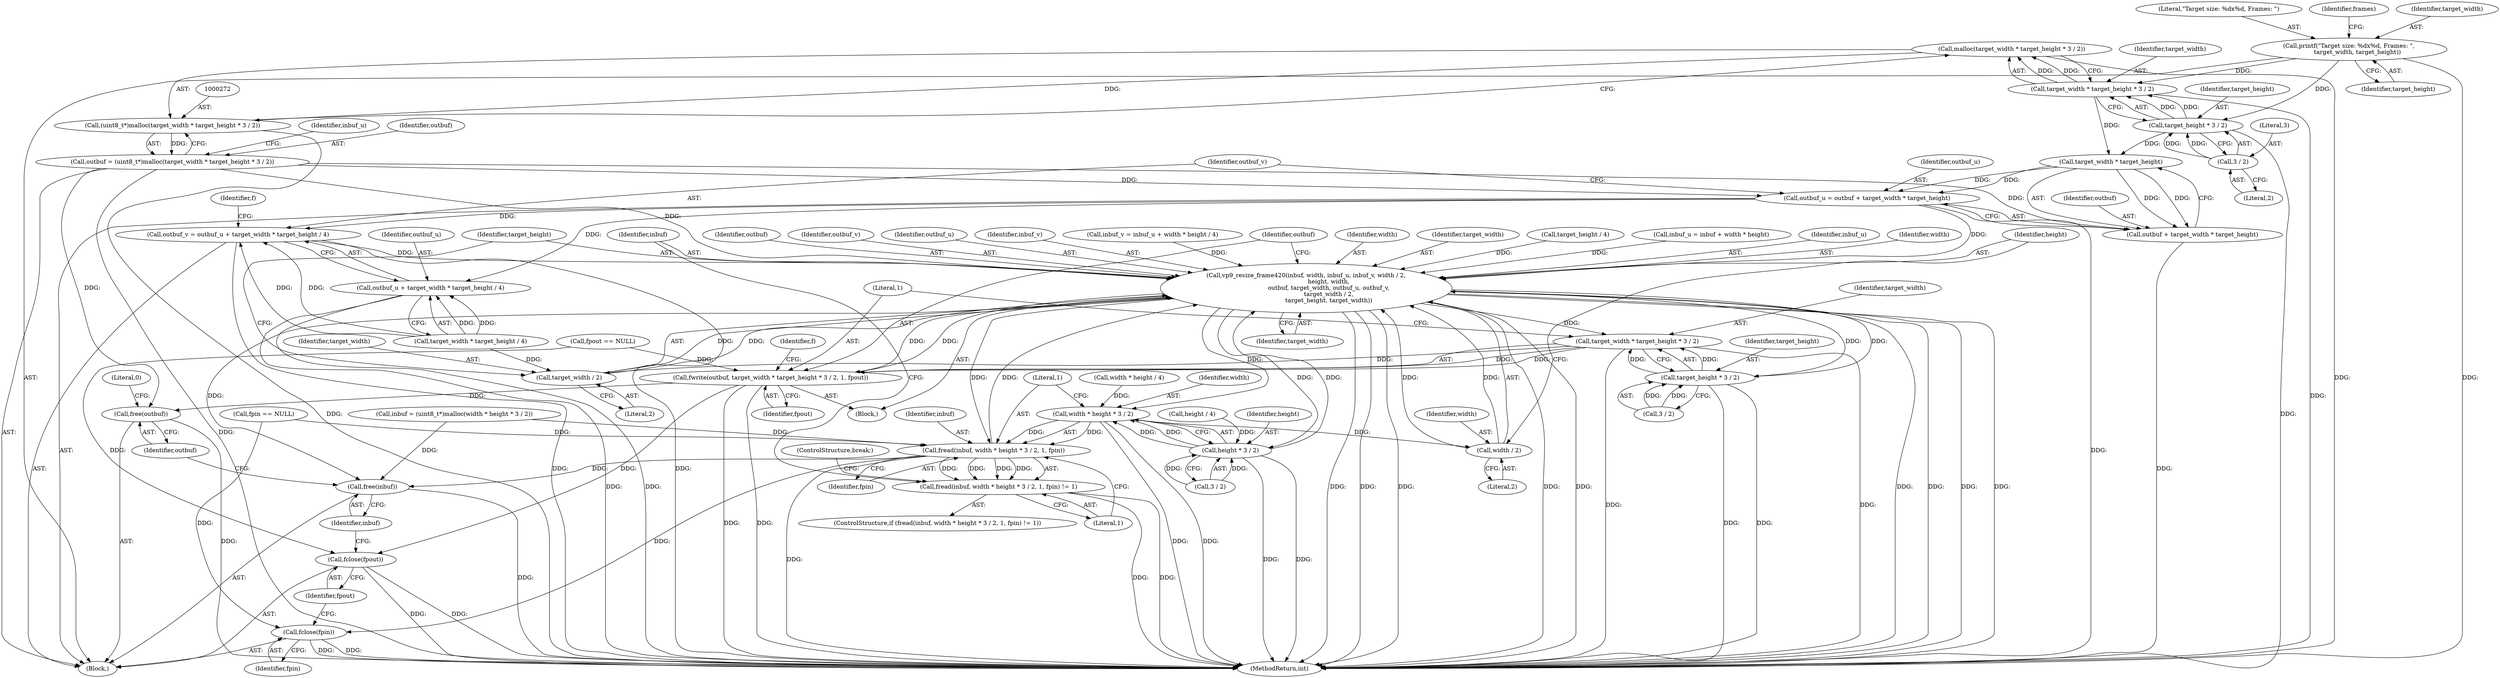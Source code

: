 digraph "0_Android_5a9753fca56f0eeb9f61e342b2fccffc364f9426_4@API" {
"1000273" [label="(Call,malloc(target_width * target_height * 3 / 2))"];
"1000274" [label="(Call,target_width * target_height * 3 / 2)"];
"1000243" [label="(Call,printf(\"Target size: %dx%d, Frames: \",\n         target_width, target_height))"];
"1000276" [label="(Call,target_height * 3 / 2)"];
"1000278" [label="(Call,3 / 2)"];
"1000271" [label="(Call,(uint8_t*)malloc(target_width * target_height * 3 / 2))"];
"1000269" [label="(Call,outbuf = (uint8_t*)malloc(target_width * target_height * 3 / 2))"];
"1000297" [label="(Call,outbuf_u = outbuf + target_width * target_height)"];
"1000304" [label="(Call,outbuf_v = outbuf_u + target_width * target_height / 4)"];
"1000336" [label="(Call,vp9_resize_frame420(inbuf, width, inbuf_u, inbuf_v, width / 2,\n                        height, width,\n                        outbuf, target_width, outbuf_u, outbuf_v,\n                        target_width / 2,\n                        target_height, target_width))"];
"1000323" [label="(Call,fread(inbuf, width * height * 3 / 2, 1, fpin))"];
"1000322" [label="(Call,fread(inbuf, width * height * 3 / 2, 1, fpin) != 1)"];
"1000371" [label="(Call,fclose(fpin))"];
"1000375" [label="(Call,free(inbuf))"];
"1000325" [label="(Call,width * height * 3 / 2)"];
"1000341" [label="(Call,width / 2)"];
"1000327" [label="(Call,height * 3 / 2)"];
"1000355" [label="(Call,fwrite(outbuf, target_width * target_height * 3 / 2, 1, fpout))"];
"1000373" [label="(Call,fclose(fpout))"];
"1000377" [label="(Call,free(outbuf))"];
"1000357" [label="(Call,target_width * target_height * 3 / 2)"];
"1000350" [label="(Call,target_width / 2)"];
"1000359" [label="(Call,target_height * 3 / 2)"];
"1000306" [label="(Call,outbuf_u + target_width * target_height / 4)"];
"1000299" [label="(Call,outbuf + target_width * target_height)"];
"1000321" [label="(ControlStructure,if (fread(inbuf, width * height * 3 / 2, 1, fpin) != 1))"];
"1000343" [label="(Literal,2)"];
"1000246" [label="(Identifier,target_height)"];
"1000377" [label="(Call,free(outbuf))"];
"1000304" [label="(Call,outbuf_v = outbuf_u + target_width * target_height / 4)"];
"1000380" [label="(Literal,0)"];
"1000356" [label="(Identifier,outbuf)"];
"1000374" [label="(Identifier,fpout)"];
"1000277" [label="(Identifier,target_height)"];
"1000351" [label="(Identifier,target_width)"];
"1000326" [label="(Identifier,width)"];
"1000323" [label="(Call,fread(inbuf, width * height * 3 / 2, 1, fpin))"];
"1000103" [label="(Block,)"];
"1000353" [label="(Identifier,target_height)"];
"1000307" [label="(Identifier,outbuf_u)"];
"1000308" [label="(Call,target_width * target_height / 4)"];
"1000320" [label="(Block,)"];
"1000337" [label="(Identifier,inbuf)"];
"1000212" [label="(Call,fpout == NULL)"];
"1000346" [label="(Identifier,outbuf)"];
"1000322" [label="(Call,fread(inbuf, width * height * 3 / 2, 1, fpin) != 1)"];
"1000294" [label="(Call,height / 4)"];
"1000244" [label="(Literal,\"Target size: %dx%d, Frames: \")"];
"1000249" [label="(Identifier,frames)"];
"1000279" [label="(Literal,3)"];
"1000349" [label="(Identifier,outbuf_v)"];
"1000332" [label="(Literal,1)"];
"1000282" [label="(Identifier,inbuf_u)"];
"1000348" [label="(Identifier,outbuf_u)"];
"1000361" [label="(Call,3 / 2)"];
"1000336" [label="(Call,vp9_resize_frame420(inbuf, width, inbuf_u, inbuf_v, width / 2,\n                        height, width,\n                        outbuf, target_width, outbuf_u, outbuf_v,\n                        target_width / 2,\n                        target_height, target_width))"];
"1000257" [label="(Call,inbuf = (uint8_t*)malloc(width * height * 3 / 2))"];
"1000245" [label="(Identifier,target_width)"];
"1000292" [label="(Call,width * height / 4)"];
"1000352" [label="(Literal,2)"];
"1000340" [label="(Identifier,inbuf_v)"];
"1000297" [label="(Call,outbuf_u = outbuf + target_width * target_height)"];
"1000365" [label="(Identifier,fpout)"];
"1000327" [label="(Call,height * 3 / 2)"];
"1000300" [label="(Identifier,outbuf)"];
"1000359" [label="(Call,target_height * 3 / 2)"];
"1000354" [label="(Identifier,target_width)"];
"1000278" [label="(Call,3 / 2)"];
"1000299" [label="(Call,outbuf + target_width * target_height)"];
"1000335" [label="(ControlStructure,break;)"];
"1000329" [label="(Call,3 / 2)"];
"1000305" [label="(Identifier,outbuf_v)"];
"1000324" [label="(Identifier,inbuf)"];
"1000301" [label="(Call,target_width * target_height)"];
"1000276" [label="(Call,target_height * 3 / 2)"];
"1000325" [label="(Call,width * height * 3 / 2)"];
"1000270" [label="(Identifier,outbuf)"];
"1000271" [label="(Call,(uint8_t*)malloc(target_width * target_height * 3 / 2))"];
"1000342" [label="(Identifier,width)"];
"1000375" [label="(Call,free(inbuf))"];
"1000288" [label="(Call,inbuf_v = inbuf_u + width * height / 4)"];
"1000243" [label="(Call,printf(\"Target size: %dx%d, Frames: \",\n         target_width, target_height))"];
"1000341" [label="(Call,width / 2)"];
"1000273" [label="(Call,malloc(target_width * target_height * 3 / 2))"];
"1000338" [label="(Identifier,width)"];
"1000275" [label="(Identifier,target_width)"];
"1000344" [label="(Identifier,height)"];
"1000372" [label="(Identifier,fpin)"];
"1000357" [label="(Call,target_width * target_height * 3 / 2)"];
"1000355" [label="(Call,fwrite(outbuf, target_width * target_height * 3 / 2, 1, fpout))"];
"1000193" [label="(Call,fpin == NULL)"];
"1000360" [label="(Identifier,target_height)"];
"1000280" [label="(Literal,2)"];
"1000306" [label="(Call,outbuf_u + target_width * target_height / 4)"];
"1000347" [label="(Identifier,target_width)"];
"1000373" [label="(Call,fclose(fpout))"];
"1000381" [label="(MethodReturn,int)"];
"1000367" [label="(Identifier,f)"];
"1000371" [label="(Call,fclose(fpin))"];
"1000310" [label="(Call,target_height / 4)"];
"1000334" [label="(Literal,1)"];
"1000376" [label="(Identifier,inbuf)"];
"1000314" [label="(Identifier,f)"];
"1000269" [label="(Call,outbuf = (uint8_t*)malloc(target_width * target_height * 3 / 2))"];
"1000350" [label="(Call,target_width / 2)"];
"1000333" [label="(Identifier,fpin)"];
"1000274" [label="(Call,target_width * target_height * 3 / 2)"];
"1000378" [label="(Identifier,outbuf)"];
"1000358" [label="(Identifier,target_width)"];
"1000298" [label="(Identifier,outbuf_u)"];
"1000281" [label="(Call,inbuf_u = inbuf + width * height)"];
"1000339" [label="(Identifier,inbuf_u)"];
"1000328" [label="(Identifier,height)"];
"1000364" [label="(Literal,1)"];
"1000345" [label="(Identifier,width)"];
"1000273" -> "1000271"  [label="AST: "];
"1000273" -> "1000274"  [label="CFG: "];
"1000274" -> "1000273"  [label="AST: "];
"1000271" -> "1000273"  [label="CFG: "];
"1000273" -> "1000381"  [label="DDG: "];
"1000273" -> "1000271"  [label="DDG: "];
"1000274" -> "1000273"  [label="DDG: "];
"1000274" -> "1000273"  [label="DDG: "];
"1000274" -> "1000276"  [label="CFG: "];
"1000275" -> "1000274"  [label="AST: "];
"1000276" -> "1000274"  [label="AST: "];
"1000274" -> "1000381"  [label="DDG: "];
"1000243" -> "1000274"  [label="DDG: "];
"1000276" -> "1000274"  [label="DDG: "];
"1000276" -> "1000274"  [label="DDG: "];
"1000274" -> "1000301"  [label="DDG: "];
"1000243" -> "1000103"  [label="AST: "];
"1000243" -> "1000246"  [label="CFG: "];
"1000244" -> "1000243"  [label="AST: "];
"1000245" -> "1000243"  [label="AST: "];
"1000246" -> "1000243"  [label="AST: "];
"1000249" -> "1000243"  [label="CFG: "];
"1000243" -> "1000381"  [label="DDG: "];
"1000243" -> "1000276"  [label="DDG: "];
"1000276" -> "1000278"  [label="CFG: "];
"1000277" -> "1000276"  [label="AST: "];
"1000278" -> "1000276"  [label="AST: "];
"1000276" -> "1000381"  [label="DDG: "];
"1000278" -> "1000276"  [label="DDG: "];
"1000278" -> "1000276"  [label="DDG: "];
"1000276" -> "1000301"  [label="DDG: "];
"1000278" -> "1000280"  [label="CFG: "];
"1000279" -> "1000278"  [label="AST: "];
"1000280" -> "1000278"  [label="AST: "];
"1000271" -> "1000269"  [label="AST: "];
"1000272" -> "1000271"  [label="AST: "];
"1000269" -> "1000271"  [label="CFG: "];
"1000271" -> "1000381"  [label="DDG: "];
"1000271" -> "1000269"  [label="DDG: "];
"1000269" -> "1000103"  [label="AST: "];
"1000270" -> "1000269"  [label="AST: "];
"1000282" -> "1000269"  [label="CFG: "];
"1000269" -> "1000381"  [label="DDG: "];
"1000269" -> "1000297"  [label="DDG: "];
"1000269" -> "1000299"  [label="DDG: "];
"1000269" -> "1000336"  [label="DDG: "];
"1000269" -> "1000377"  [label="DDG: "];
"1000297" -> "1000103"  [label="AST: "];
"1000297" -> "1000299"  [label="CFG: "];
"1000298" -> "1000297"  [label="AST: "];
"1000299" -> "1000297"  [label="AST: "];
"1000305" -> "1000297"  [label="CFG: "];
"1000297" -> "1000381"  [label="DDG: "];
"1000301" -> "1000297"  [label="DDG: "];
"1000301" -> "1000297"  [label="DDG: "];
"1000297" -> "1000304"  [label="DDG: "];
"1000297" -> "1000306"  [label="DDG: "];
"1000297" -> "1000336"  [label="DDG: "];
"1000304" -> "1000103"  [label="AST: "];
"1000304" -> "1000306"  [label="CFG: "];
"1000305" -> "1000304"  [label="AST: "];
"1000306" -> "1000304"  [label="AST: "];
"1000314" -> "1000304"  [label="CFG: "];
"1000304" -> "1000381"  [label="DDG: "];
"1000304" -> "1000381"  [label="DDG: "];
"1000308" -> "1000304"  [label="DDG: "];
"1000308" -> "1000304"  [label="DDG: "];
"1000304" -> "1000336"  [label="DDG: "];
"1000336" -> "1000320"  [label="AST: "];
"1000336" -> "1000354"  [label="CFG: "];
"1000337" -> "1000336"  [label="AST: "];
"1000338" -> "1000336"  [label="AST: "];
"1000339" -> "1000336"  [label="AST: "];
"1000340" -> "1000336"  [label="AST: "];
"1000341" -> "1000336"  [label="AST: "];
"1000344" -> "1000336"  [label="AST: "];
"1000345" -> "1000336"  [label="AST: "];
"1000346" -> "1000336"  [label="AST: "];
"1000347" -> "1000336"  [label="AST: "];
"1000348" -> "1000336"  [label="AST: "];
"1000349" -> "1000336"  [label="AST: "];
"1000350" -> "1000336"  [label="AST: "];
"1000353" -> "1000336"  [label="AST: "];
"1000354" -> "1000336"  [label="AST: "];
"1000356" -> "1000336"  [label="CFG: "];
"1000336" -> "1000381"  [label="DDG: "];
"1000336" -> "1000381"  [label="DDG: "];
"1000336" -> "1000381"  [label="DDG: "];
"1000336" -> "1000381"  [label="DDG: "];
"1000336" -> "1000381"  [label="DDG: "];
"1000336" -> "1000381"  [label="DDG: "];
"1000336" -> "1000381"  [label="DDG: "];
"1000336" -> "1000381"  [label="DDG: "];
"1000336" -> "1000381"  [label="DDG: "];
"1000336" -> "1000323"  [label="DDG: "];
"1000336" -> "1000325"  [label="DDG: "];
"1000336" -> "1000327"  [label="DDG: "];
"1000323" -> "1000336"  [label="DDG: "];
"1000341" -> "1000336"  [label="DDG: "];
"1000341" -> "1000336"  [label="DDG: "];
"1000281" -> "1000336"  [label="DDG: "];
"1000288" -> "1000336"  [label="DDG: "];
"1000327" -> "1000336"  [label="DDG: "];
"1000355" -> "1000336"  [label="DDG: "];
"1000350" -> "1000336"  [label="DDG: "];
"1000350" -> "1000336"  [label="DDG: "];
"1000310" -> "1000336"  [label="DDG: "];
"1000359" -> "1000336"  [label="DDG: "];
"1000336" -> "1000355"  [label="DDG: "];
"1000336" -> "1000357"  [label="DDG: "];
"1000336" -> "1000359"  [label="DDG: "];
"1000336" -> "1000375"  [label="DDG: "];
"1000323" -> "1000322"  [label="AST: "];
"1000323" -> "1000333"  [label="CFG: "];
"1000324" -> "1000323"  [label="AST: "];
"1000325" -> "1000323"  [label="AST: "];
"1000332" -> "1000323"  [label="AST: "];
"1000333" -> "1000323"  [label="AST: "];
"1000334" -> "1000323"  [label="CFG: "];
"1000323" -> "1000381"  [label="DDG: "];
"1000323" -> "1000322"  [label="DDG: "];
"1000323" -> "1000322"  [label="DDG: "];
"1000323" -> "1000322"  [label="DDG: "];
"1000323" -> "1000322"  [label="DDG: "];
"1000257" -> "1000323"  [label="DDG: "];
"1000325" -> "1000323"  [label="DDG: "];
"1000325" -> "1000323"  [label="DDG: "];
"1000193" -> "1000323"  [label="DDG: "];
"1000323" -> "1000371"  [label="DDG: "];
"1000323" -> "1000375"  [label="DDG: "];
"1000322" -> "1000321"  [label="AST: "];
"1000322" -> "1000334"  [label="CFG: "];
"1000334" -> "1000322"  [label="AST: "];
"1000335" -> "1000322"  [label="CFG: "];
"1000337" -> "1000322"  [label="CFG: "];
"1000322" -> "1000381"  [label="DDG: "];
"1000322" -> "1000381"  [label="DDG: "];
"1000371" -> "1000103"  [label="AST: "];
"1000371" -> "1000372"  [label="CFG: "];
"1000372" -> "1000371"  [label="AST: "];
"1000374" -> "1000371"  [label="CFG: "];
"1000371" -> "1000381"  [label="DDG: "];
"1000371" -> "1000381"  [label="DDG: "];
"1000193" -> "1000371"  [label="DDG: "];
"1000375" -> "1000103"  [label="AST: "];
"1000375" -> "1000376"  [label="CFG: "];
"1000376" -> "1000375"  [label="AST: "];
"1000378" -> "1000375"  [label="CFG: "];
"1000375" -> "1000381"  [label="DDG: "];
"1000257" -> "1000375"  [label="DDG: "];
"1000325" -> "1000327"  [label="CFG: "];
"1000326" -> "1000325"  [label="AST: "];
"1000327" -> "1000325"  [label="AST: "];
"1000332" -> "1000325"  [label="CFG: "];
"1000325" -> "1000381"  [label="DDG: "];
"1000325" -> "1000381"  [label="DDG: "];
"1000292" -> "1000325"  [label="DDG: "];
"1000327" -> "1000325"  [label="DDG: "];
"1000327" -> "1000325"  [label="DDG: "];
"1000325" -> "1000341"  [label="DDG: "];
"1000341" -> "1000343"  [label="CFG: "];
"1000342" -> "1000341"  [label="AST: "];
"1000343" -> "1000341"  [label="AST: "];
"1000344" -> "1000341"  [label="CFG: "];
"1000327" -> "1000329"  [label="CFG: "];
"1000328" -> "1000327"  [label="AST: "];
"1000329" -> "1000327"  [label="AST: "];
"1000327" -> "1000381"  [label="DDG: "];
"1000327" -> "1000381"  [label="DDG: "];
"1000294" -> "1000327"  [label="DDG: "];
"1000329" -> "1000327"  [label="DDG: "];
"1000329" -> "1000327"  [label="DDG: "];
"1000355" -> "1000320"  [label="AST: "];
"1000355" -> "1000365"  [label="CFG: "];
"1000356" -> "1000355"  [label="AST: "];
"1000357" -> "1000355"  [label="AST: "];
"1000364" -> "1000355"  [label="AST: "];
"1000365" -> "1000355"  [label="AST: "];
"1000367" -> "1000355"  [label="CFG: "];
"1000355" -> "1000381"  [label="DDG: "];
"1000355" -> "1000381"  [label="DDG: "];
"1000357" -> "1000355"  [label="DDG: "];
"1000357" -> "1000355"  [label="DDG: "];
"1000212" -> "1000355"  [label="DDG: "];
"1000355" -> "1000373"  [label="DDG: "];
"1000355" -> "1000377"  [label="DDG: "];
"1000373" -> "1000103"  [label="AST: "];
"1000373" -> "1000374"  [label="CFG: "];
"1000374" -> "1000373"  [label="AST: "];
"1000376" -> "1000373"  [label="CFG: "];
"1000373" -> "1000381"  [label="DDG: "];
"1000373" -> "1000381"  [label="DDG: "];
"1000212" -> "1000373"  [label="DDG: "];
"1000377" -> "1000103"  [label="AST: "];
"1000377" -> "1000378"  [label="CFG: "];
"1000378" -> "1000377"  [label="AST: "];
"1000380" -> "1000377"  [label="CFG: "];
"1000377" -> "1000381"  [label="DDG: "];
"1000357" -> "1000359"  [label="CFG: "];
"1000358" -> "1000357"  [label="AST: "];
"1000359" -> "1000357"  [label="AST: "];
"1000364" -> "1000357"  [label="CFG: "];
"1000357" -> "1000381"  [label="DDG: "];
"1000357" -> "1000381"  [label="DDG: "];
"1000357" -> "1000350"  [label="DDG: "];
"1000359" -> "1000357"  [label="DDG: "];
"1000359" -> "1000357"  [label="DDG: "];
"1000350" -> "1000352"  [label="CFG: "];
"1000351" -> "1000350"  [label="AST: "];
"1000352" -> "1000350"  [label="AST: "];
"1000353" -> "1000350"  [label="CFG: "];
"1000308" -> "1000350"  [label="DDG: "];
"1000359" -> "1000361"  [label="CFG: "];
"1000360" -> "1000359"  [label="AST: "];
"1000361" -> "1000359"  [label="AST: "];
"1000359" -> "1000381"  [label="DDG: "];
"1000359" -> "1000381"  [label="DDG: "];
"1000361" -> "1000359"  [label="DDG: "];
"1000361" -> "1000359"  [label="DDG: "];
"1000306" -> "1000308"  [label="CFG: "];
"1000307" -> "1000306"  [label="AST: "];
"1000308" -> "1000306"  [label="AST: "];
"1000306" -> "1000381"  [label="DDG: "];
"1000306" -> "1000381"  [label="DDG: "];
"1000308" -> "1000306"  [label="DDG: "];
"1000308" -> "1000306"  [label="DDG: "];
"1000299" -> "1000301"  [label="CFG: "];
"1000300" -> "1000299"  [label="AST: "];
"1000301" -> "1000299"  [label="AST: "];
"1000299" -> "1000381"  [label="DDG: "];
"1000301" -> "1000299"  [label="DDG: "];
"1000301" -> "1000299"  [label="DDG: "];
}
